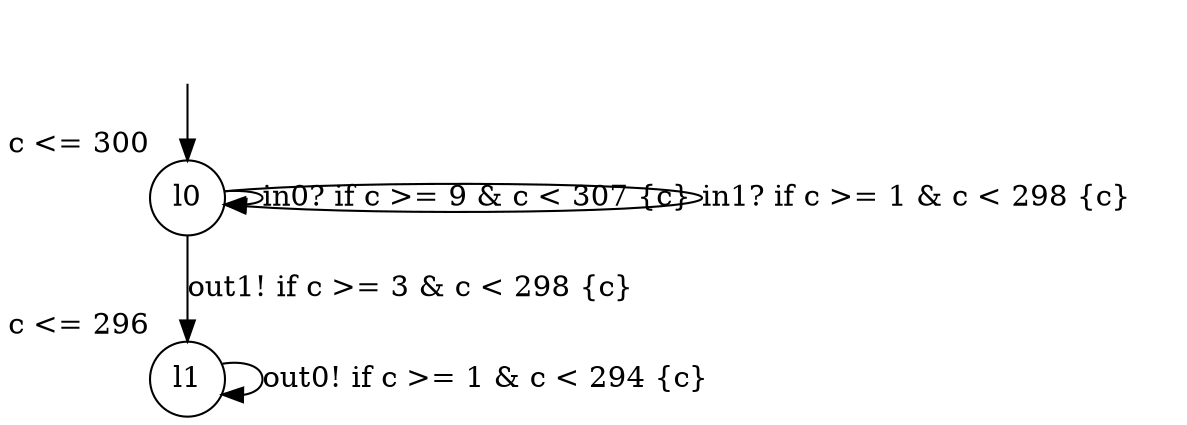 digraph g {
__start0 [label="" shape="none"];
l0 [shape="circle" margin=0 label="l0", xlabel="c <= 300"];
l1 [shape="circle" margin=0 label="l1", xlabel="c <= 296"];
l0 -> l0 [label="in0? if c >= 9 & c < 307 {c} "];
l0 -> l0 [label="in1? if c >= 1 & c < 298 {c} "];
l0 -> l1 [label="out1! if c >= 3 & c < 298 {c} "];
l1 -> l1 [label="out0! if c >= 1 & c < 294 {c} "];
__start0 -> l0;
}
